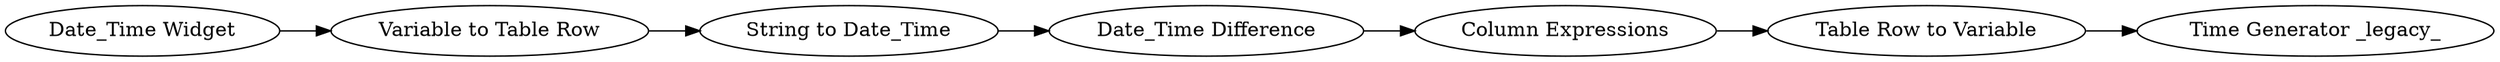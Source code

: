 digraph {
	2 -> 9
	12 -> 4
	9 -> 10
	10 -> 11
	11 -> 13
	13 -> 12
	13 [label="Column Expressions"]
	9 [label="Variable to Table Row"]
	11 [label="Date_Time Difference"]
	4 [label="Time Generator _legacy_"]
	12 [label="Table Row to Variable"]
	2 [label="Date_Time Widget"]
	10 [label="String to Date_Time"]
	rankdir=LR
}
